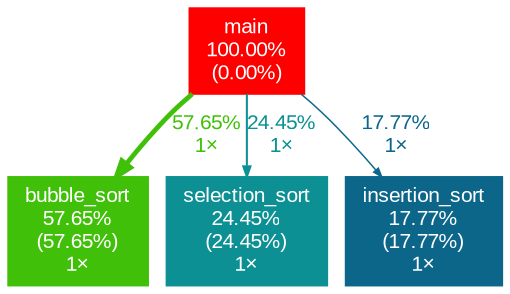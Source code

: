 digraph {
	graph [fontname=Arial, nodesep=0.125, ranksep=0.25];
	node [fontcolor=white, fontname=Arial, height=0, shape=box, style=filled, width=0];
	edge [fontname=Arial];
	1 [color="#ff0000", fontcolor="#ffffff", fontsize="10.00", label="main\n100.00%\n(0.00%)"];
	1 -> 2 [arrowsize="0.76", color="#41c009", fontcolor="#41c009", fontsize="10.00", label="57.65%\n1×", labeldistance="2.31", penwidth="2.31"];
	1 -> 3 [arrowsize="0.49", color="#0c9093", fontcolor="#0c9093", fontsize="10.00", label="24.45%\n1×", labeldistance="0.98", penwidth="0.98"];
	1 -> 4 [arrowsize="0.42", color="#0c668a", fontcolor="#0c668a", fontsize="10.00", label="17.77%\n1×", labeldistance="0.71", penwidth="0.71"];
	2 [color="#41c009", fontcolor="#ffffff", fontsize="10.00", label="bubble_sort\n57.65%\n(57.65%)\n1×"];
	3 [color="#0c9093", fontcolor="#ffffff", fontsize="10.00", label="selection_sort\n24.45%\n(24.45%)\n1×"];
	4 [color="#0c668a", fontcolor="#ffffff", fontsize="10.00", label="insertion_sort\n17.77%\n(17.77%)\n1×"];
}
